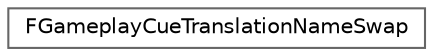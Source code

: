 digraph "Graphical Class Hierarchy"
{
 // INTERACTIVE_SVG=YES
 // LATEX_PDF_SIZE
  bgcolor="transparent";
  edge [fontname=Helvetica,fontsize=10,labelfontname=Helvetica,labelfontsize=10];
  node [fontname=Helvetica,fontsize=10,shape=box,height=0.2,width=0.4];
  rankdir="LR";
  Node0 [id="Node000000",label="FGameplayCueTranslationNameSwap",height=0.2,width=0.4,color="grey40", fillcolor="white", style="filled",URL="$dd/d8b/structFGameplayCueTranslationNameSwap.html",tooltip="Basis for name swaps."];
}

